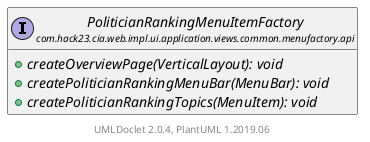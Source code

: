 @startuml
    set namespaceSeparator none
    hide empty fields
    hide empty methods

    interface "<size:14>PoliticianRankingMenuItemFactory\n<size:10>com.hack23.cia.web.impl.ui.application.views.common.menufactory.api" as com.hack23.cia.web.impl.ui.application.views.common.menufactory.api.PoliticianRankingMenuItemFactory [[PoliticianRankingMenuItemFactory.html]] {
        {abstract} +createOverviewPage(VerticalLayout): void
        {abstract} +createPoliticianRankingMenuBar(MenuBar): void
        {abstract} +createPoliticianRankingTopics(MenuItem): void
    }

    center footer UMLDoclet 2.0.4, PlantUML 1.2019.06
@enduml
